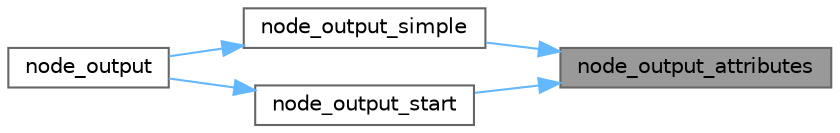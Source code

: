 digraph "node_output_attributes"
{
 // INTERACTIVE_SVG=YES
 // LATEX_PDF_SIZE
  bgcolor="transparent";
  edge [fontname=Helvetica,fontsize=10,labelfontname=Helvetica,labelfontsize=10];
  node [fontname=Helvetica,fontsize=10,shape=box,height=0.2,width=0.4];
  rankdir="RL";
  Node1 [id="Node000001",label="node_output_attributes",height=0.2,width=0.4,color="gray40", fillcolor="grey60", style="filled", fontcolor="black",tooltip=" "];
  Node1 -> Node2 [id="edge1_Node000001_Node000002",dir="back",color="steelblue1",style="solid",tooltip=" "];
  Node2 [id="Node000002",label="node_output_simple",height=0.2,width=0.4,color="grey40", fillcolor="white", style="filled",URL="$db/d20/pugixml_8cpp.html#a2a7a7ce70701692e97923c850b3cc130",tooltip=" "];
  Node2 -> Node3 [id="edge2_Node000002_Node000003",dir="back",color="steelblue1",style="solid",tooltip=" "];
  Node3 [id="Node000003",label="node_output",height=0.2,width=0.4,color="grey40", fillcolor="white", style="filled",URL="$db/d20/pugixml_8cpp.html#a2972dfcdf48725e48ce2901d08f7b4ae",tooltip=" "];
  Node1 -> Node4 [id="edge3_Node000001_Node000004",dir="back",color="steelblue1",style="solid",tooltip=" "];
  Node4 [id="Node000004",label="node_output_start",height=0.2,width=0.4,color="grey40", fillcolor="white", style="filled",URL="$db/d20/pugixml_8cpp.html#abe15f1e5861695b34b8581805703d03a",tooltip=" "];
  Node4 -> Node3 [id="edge4_Node000004_Node000003",dir="back",color="steelblue1",style="solid",tooltip=" "];
}
